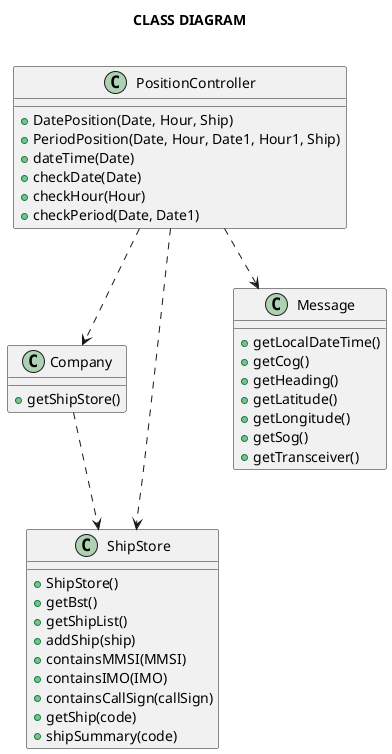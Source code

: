 @startuml

title <b>CLASS DIAGRAM\n

class PositionController{
+ DatePosition(Date, Hour, Ship)
+ PeriodPosition(Date, Hour, Date1, Hour1, Ship)
+ dateTime(Date)
+ checkDate(Date)
+ checkHour(Hour)
+ checkPeriod(Date, Date1)
}

class Company{
+ getShipStore()
}

class ShipStore{
+ShipStore()
+getBst()
+getShipList()
+addShip(ship)
+containsMMSI(MMSI)
+containsIMO(IMO)
+containsCallSign(callSign)
+getShip(code)
+shipSummary(code)
}

class Message {
+ getLocalDateTime()
+ getCog()
+ getHeading()
+ getLatitude()
+ getLongitude()
+ getSog()
+ getTransceiver()
}

PositionController ..> Company
Company ..> ShipStore
PositionController ..> ShipStore
PositionController ..> Message

@enduml
